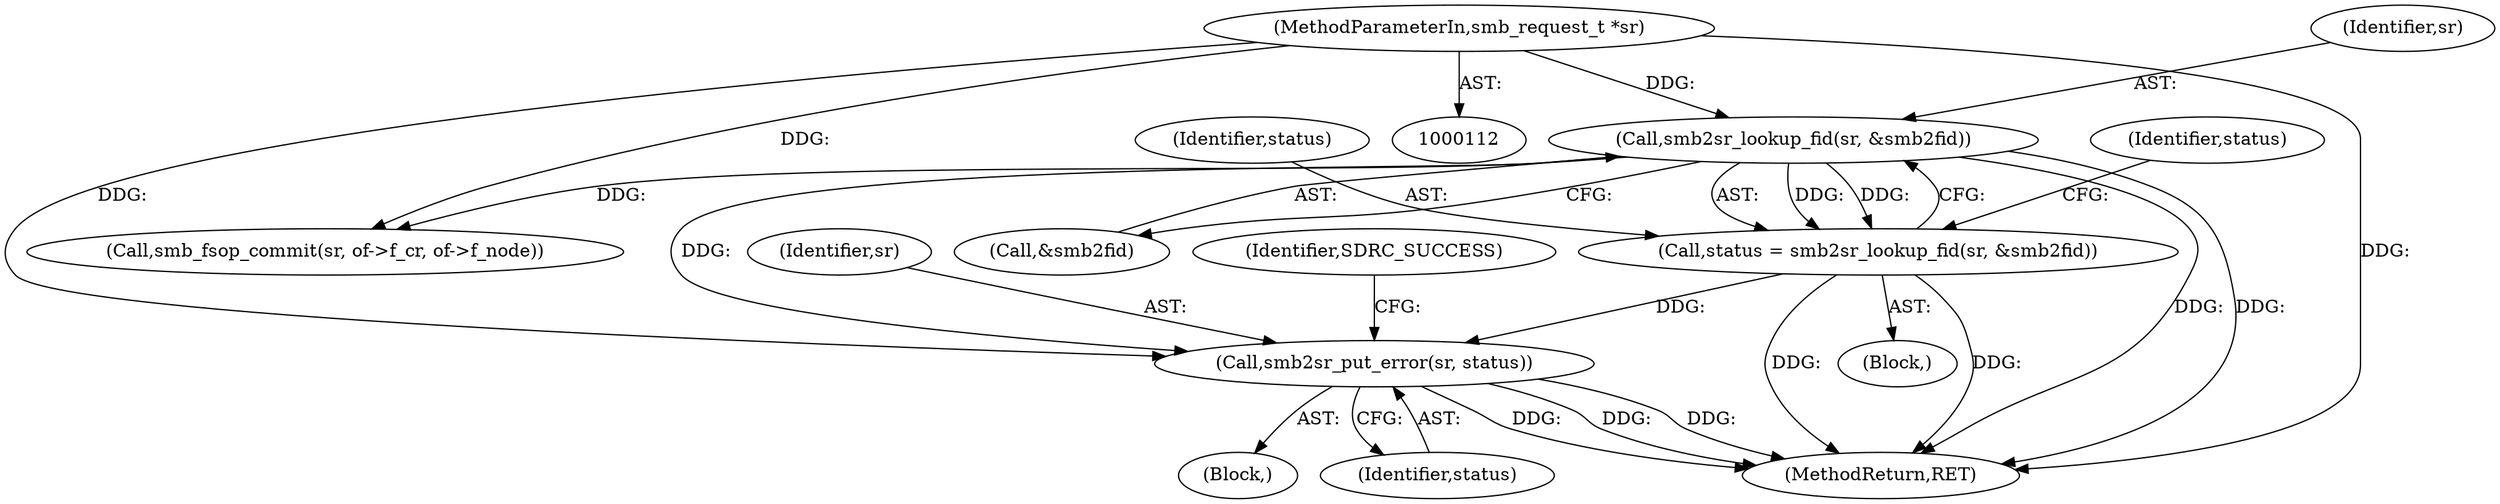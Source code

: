 digraph "0_illumos-gate_6d1c73b5858fefc6161c7d686345f0dc887ea799@pointer" {
"1000169" [label="(Call,smb2sr_put_error(sr, status))"];
"1000162" [label="(Call,smb2sr_lookup_fid(sr, &smb2fid))"];
"1000113" [label="(MethodParameterIn,smb_request_t *sr)"];
"1000160" [label="(Call,status = smb2sr_lookup_fid(sr, &smb2fid))"];
"1000169" [label="(Call,smb2sr_put_error(sr, status))"];
"1000168" [label="(Block,)"];
"1000161" [label="(Identifier,status)"];
"1000114" [label="(Block,)"];
"1000211" [label="(MethodReturn,RET)"];
"1000113" [label="(MethodParameterIn,smb_request_t *sr)"];
"1000171" [label="(Identifier,status)"];
"1000170" [label="(Identifier,sr)"];
"1000160" [label="(Call,status = smb2sr_lookup_fid(sr, &smb2fid))"];
"1000191" [label="(Call,smb_fsop_commit(sr, of->f_cr, of->f_node))"];
"1000164" [label="(Call,&smb2fid)"];
"1000173" [label="(Identifier,SDRC_SUCCESS)"];
"1000167" [label="(Identifier,status)"];
"1000163" [label="(Identifier,sr)"];
"1000162" [label="(Call,smb2sr_lookup_fid(sr, &smb2fid))"];
"1000169" -> "1000168"  [label="AST: "];
"1000169" -> "1000171"  [label="CFG: "];
"1000170" -> "1000169"  [label="AST: "];
"1000171" -> "1000169"  [label="AST: "];
"1000173" -> "1000169"  [label="CFG: "];
"1000169" -> "1000211"  [label="DDG: "];
"1000169" -> "1000211"  [label="DDG: "];
"1000169" -> "1000211"  [label="DDG: "];
"1000162" -> "1000169"  [label="DDG: "];
"1000113" -> "1000169"  [label="DDG: "];
"1000160" -> "1000169"  [label="DDG: "];
"1000162" -> "1000160"  [label="AST: "];
"1000162" -> "1000164"  [label="CFG: "];
"1000163" -> "1000162"  [label="AST: "];
"1000164" -> "1000162"  [label="AST: "];
"1000160" -> "1000162"  [label="CFG: "];
"1000162" -> "1000211"  [label="DDG: "];
"1000162" -> "1000211"  [label="DDG: "];
"1000162" -> "1000160"  [label="DDG: "];
"1000162" -> "1000160"  [label="DDG: "];
"1000113" -> "1000162"  [label="DDG: "];
"1000162" -> "1000191"  [label="DDG: "];
"1000113" -> "1000112"  [label="AST: "];
"1000113" -> "1000211"  [label="DDG: "];
"1000113" -> "1000191"  [label="DDG: "];
"1000160" -> "1000114"  [label="AST: "];
"1000161" -> "1000160"  [label="AST: "];
"1000167" -> "1000160"  [label="CFG: "];
"1000160" -> "1000211"  [label="DDG: "];
"1000160" -> "1000211"  [label="DDG: "];
}
